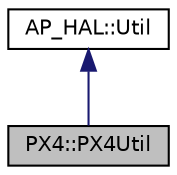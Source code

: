 digraph "PX4::PX4Util"
{
 // INTERACTIVE_SVG=YES
  edge [fontname="Helvetica",fontsize="10",labelfontname="Helvetica",labelfontsize="10"];
  node [fontname="Helvetica",fontsize="10",shape=record];
  Node1 [label="PX4::PX4Util",height=0.2,width=0.4,color="black", fillcolor="grey75", style="filled" fontcolor="black"];
  Node2 -> Node1 [dir="back",color="midnightblue",fontsize="10",style="solid",fontname="Helvetica"];
  Node2 [label="AP_HAL::Util",height=0.2,width=0.4,color="black", fillcolor="white", style="filled",URL="$classAP__HAL_1_1Util.html"];
}
